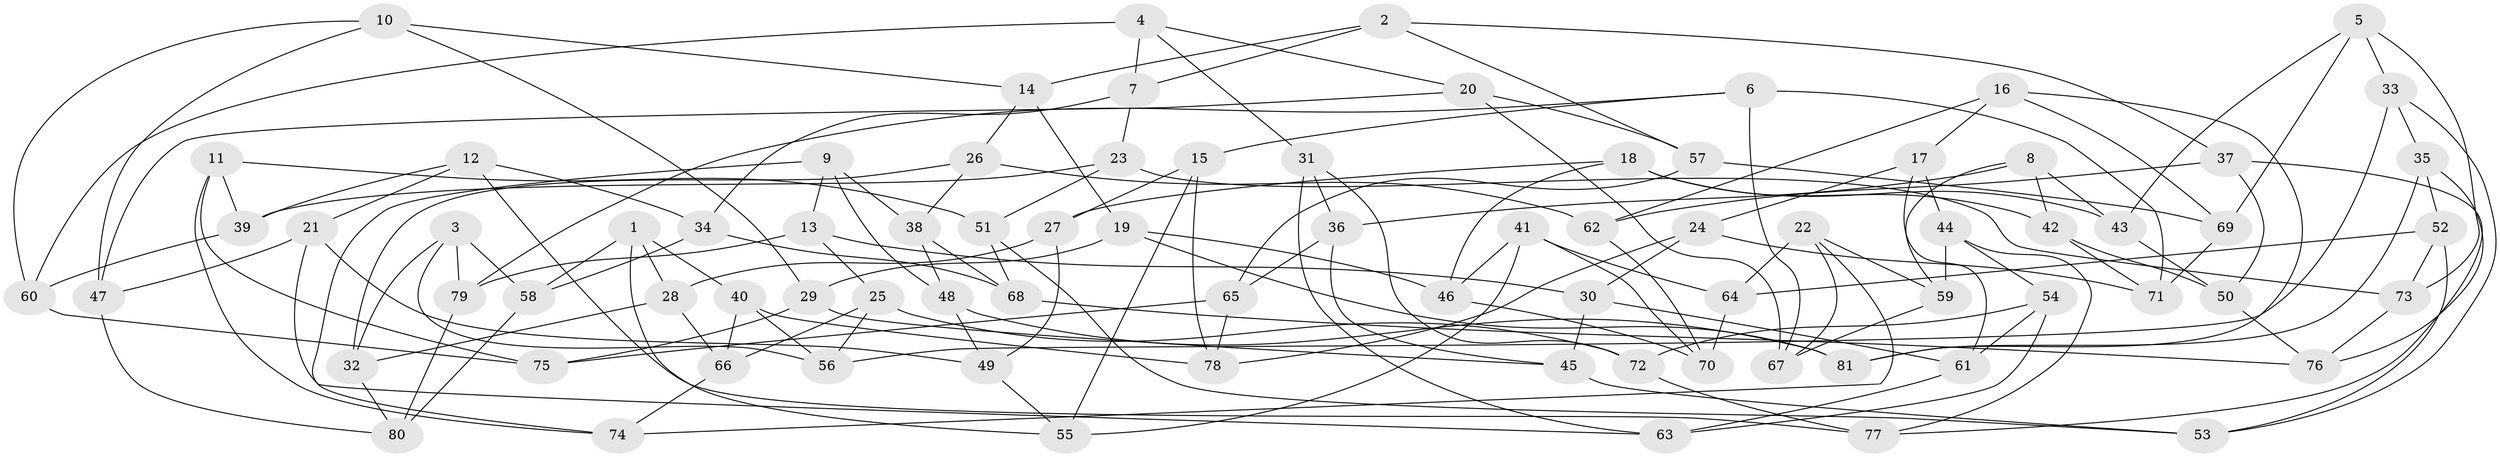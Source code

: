 // coarse degree distribution, {4: 0.5208333333333334, 3: 0.1875, 7: 0.041666666666666664, 6: 0.041666666666666664, 5: 0.125, 2: 0.020833333333333332, 8: 0.041666666666666664, 9: 0.020833333333333332}
// Generated by graph-tools (version 1.1) at 2025/01/03/04/25 22:01:54]
// undirected, 81 vertices, 162 edges
graph export_dot {
graph [start="1"]
  node [color=gray90,style=filled];
  1;
  2;
  3;
  4;
  5;
  6;
  7;
  8;
  9;
  10;
  11;
  12;
  13;
  14;
  15;
  16;
  17;
  18;
  19;
  20;
  21;
  22;
  23;
  24;
  25;
  26;
  27;
  28;
  29;
  30;
  31;
  32;
  33;
  34;
  35;
  36;
  37;
  38;
  39;
  40;
  41;
  42;
  43;
  44;
  45;
  46;
  47;
  48;
  49;
  50;
  51;
  52;
  53;
  54;
  55;
  56;
  57;
  58;
  59;
  60;
  61;
  62;
  63;
  64;
  65;
  66;
  67;
  68;
  69;
  70;
  71;
  72;
  73;
  74;
  75;
  76;
  77;
  78;
  79;
  80;
  81;
  1 -- 28;
  1 -- 58;
  1 -- 55;
  1 -- 40;
  2 -- 7;
  2 -- 57;
  2 -- 14;
  2 -- 37;
  3 -- 56;
  3 -- 32;
  3 -- 58;
  3 -- 79;
  4 -- 60;
  4 -- 31;
  4 -- 7;
  4 -- 20;
  5 -- 73;
  5 -- 43;
  5 -- 33;
  5 -- 69;
  6 -- 79;
  6 -- 71;
  6 -- 15;
  6 -- 67;
  7 -- 34;
  7 -- 23;
  8 -- 43;
  8 -- 59;
  8 -- 42;
  8 -- 36;
  9 -- 48;
  9 -- 13;
  9 -- 38;
  9 -- 74;
  10 -- 47;
  10 -- 14;
  10 -- 60;
  10 -- 29;
  11 -- 39;
  11 -- 74;
  11 -- 51;
  11 -- 75;
  12 -- 21;
  12 -- 77;
  12 -- 39;
  12 -- 34;
  13 -- 25;
  13 -- 30;
  13 -- 79;
  14 -- 26;
  14 -- 19;
  15 -- 78;
  15 -- 55;
  15 -- 27;
  16 -- 62;
  16 -- 17;
  16 -- 81;
  16 -- 69;
  17 -- 44;
  17 -- 24;
  17 -- 61;
  18 -- 42;
  18 -- 27;
  18 -- 46;
  18 -- 43;
  19 -- 29;
  19 -- 81;
  19 -- 46;
  20 -- 47;
  20 -- 57;
  20 -- 67;
  21 -- 47;
  21 -- 49;
  21 -- 63;
  22 -- 74;
  22 -- 67;
  22 -- 59;
  22 -- 64;
  23 -- 39;
  23 -- 51;
  23 -- 73;
  24 -- 78;
  24 -- 30;
  24 -- 71;
  25 -- 66;
  25 -- 72;
  25 -- 56;
  26 -- 38;
  26 -- 62;
  26 -- 32;
  27 -- 28;
  27 -- 49;
  28 -- 66;
  28 -- 32;
  29 -- 45;
  29 -- 75;
  30 -- 61;
  30 -- 45;
  31 -- 63;
  31 -- 36;
  31 -- 72;
  32 -- 80;
  33 -- 35;
  33 -- 53;
  33 -- 56;
  34 -- 58;
  34 -- 68;
  35 -- 52;
  35 -- 81;
  35 -- 76;
  36 -- 65;
  36 -- 45;
  37 -- 77;
  37 -- 62;
  37 -- 50;
  38 -- 68;
  38 -- 48;
  39 -- 60;
  40 -- 66;
  40 -- 78;
  40 -- 56;
  41 -- 46;
  41 -- 55;
  41 -- 64;
  41 -- 70;
  42 -- 50;
  42 -- 71;
  43 -- 50;
  44 -- 54;
  44 -- 77;
  44 -- 59;
  45 -- 53;
  46 -- 70;
  47 -- 80;
  48 -- 49;
  48 -- 81;
  49 -- 55;
  50 -- 76;
  51 -- 53;
  51 -- 68;
  52 -- 73;
  52 -- 53;
  52 -- 64;
  54 -- 63;
  54 -- 61;
  54 -- 72;
  57 -- 65;
  57 -- 69;
  58 -- 80;
  59 -- 67;
  60 -- 75;
  61 -- 63;
  62 -- 70;
  64 -- 70;
  65 -- 78;
  65 -- 75;
  66 -- 74;
  68 -- 76;
  69 -- 71;
  72 -- 77;
  73 -- 76;
  79 -- 80;
}
